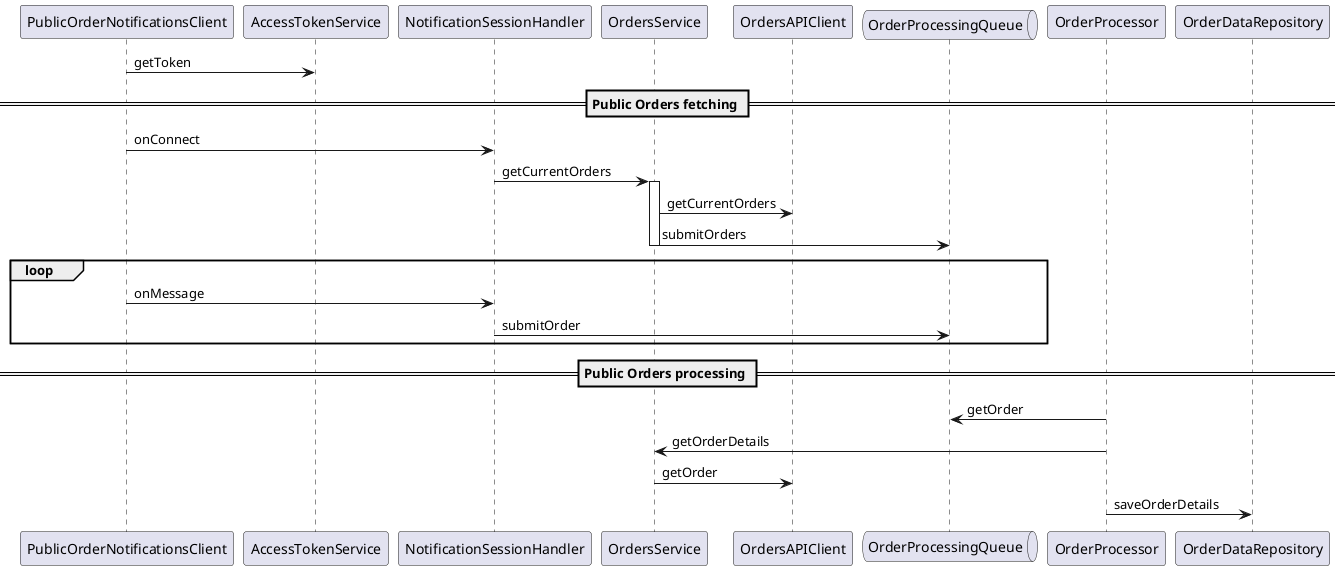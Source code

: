 @startuml
'https://plantuml.com/sequence-diagram

'autonumber
participant PublicOrderNotificationsClient
participant AccessTokenService
participant NotificationSessionHandler
participant OrdersService
participant OrdersAPIClient
queue OrderProcessingQueue
participant OrderProcessor

PublicOrderNotificationsClient -> AccessTokenService : getToken
== Public Orders fetching ==
PublicOrderNotificationsClient -> NotificationSessionHandler : onConnect
NotificationSessionHandler -> OrdersService ++ : getCurrentOrders
OrdersService -> OrdersAPIClient : getCurrentOrders
OrdersService -> OrderProcessingQueue -- : submitOrders
loop
    PublicOrderNotificationsClient -> NotificationSessionHandler : onMessage
    NotificationSessionHandler -> OrderProcessingQueue : submitOrder
end

== Public Orders processing ==
OrderProcessor -> OrderProcessingQueue : getOrder
OrderProcessor -> OrdersService : getOrderDetails
OrdersService -> OrdersAPIClient : getOrder
OrderProcessor -> OrderDataRepository : saveOrderDetails
@enduml
